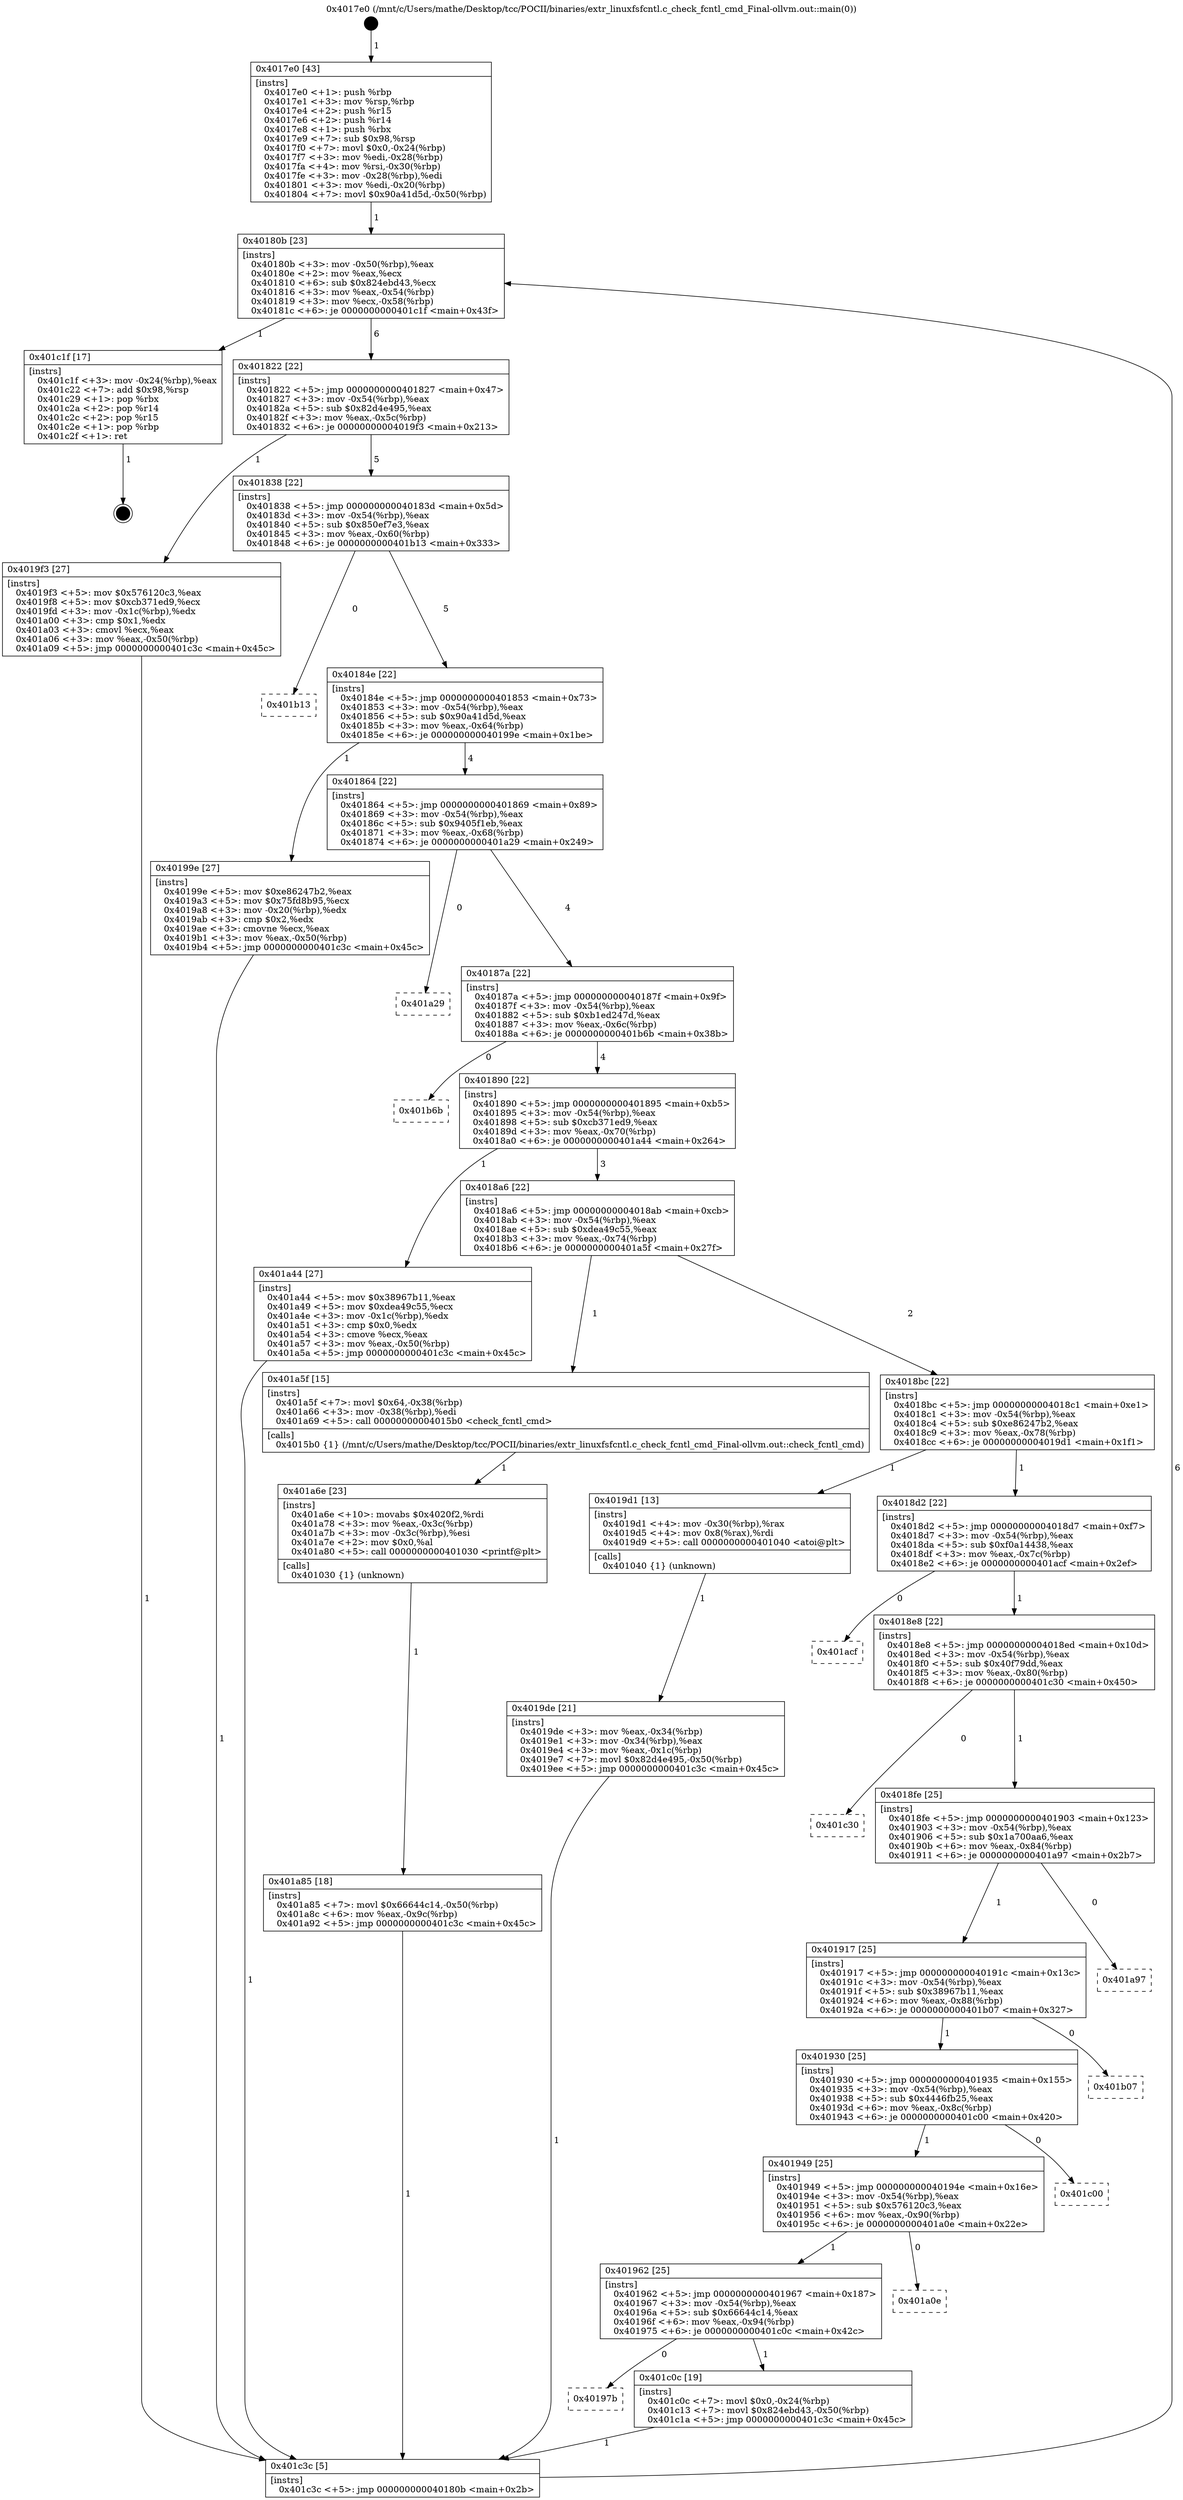 digraph "0x4017e0" {
  label = "0x4017e0 (/mnt/c/Users/mathe/Desktop/tcc/POCII/binaries/extr_linuxfsfcntl.c_check_fcntl_cmd_Final-ollvm.out::main(0))"
  labelloc = "t"
  node[shape=record]

  Entry [label="",width=0.3,height=0.3,shape=circle,fillcolor=black,style=filled]
  "0x40180b" [label="{
     0x40180b [23]\l
     | [instrs]\l
     &nbsp;&nbsp;0x40180b \<+3\>: mov -0x50(%rbp),%eax\l
     &nbsp;&nbsp;0x40180e \<+2\>: mov %eax,%ecx\l
     &nbsp;&nbsp;0x401810 \<+6\>: sub $0x824ebd43,%ecx\l
     &nbsp;&nbsp;0x401816 \<+3\>: mov %eax,-0x54(%rbp)\l
     &nbsp;&nbsp;0x401819 \<+3\>: mov %ecx,-0x58(%rbp)\l
     &nbsp;&nbsp;0x40181c \<+6\>: je 0000000000401c1f \<main+0x43f\>\l
  }"]
  "0x401c1f" [label="{
     0x401c1f [17]\l
     | [instrs]\l
     &nbsp;&nbsp;0x401c1f \<+3\>: mov -0x24(%rbp),%eax\l
     &nbsp;&nbsp;0x401c22 \<+7\>: add $0x98,%rsp\l
     &nbsp;&nbsp;0x401c29 \<+1\>: pop %rbx\l
     &nbsp;&nbsp;0x401c2a \<+2\>: pop %r14\l
     &nbsp;&nbsp;0x401c2c \<+2\>: pop %r15\l
     &nbsp;&nbsp;0x401c2e \<+1\>: pop %rbp\l
     &nbsp;&nbsp;0x401c2f \<+1\>: ret\l
  }"]
  "0x401822" [label="{
     0x401822 [22]\l
     | [instrs]\l
     &nbsp;&nbsp;0x401822 \<+5\>: jmp 0000000000401827 \<main+0x47\>\l
     &nbsp;&nbsp;0x401827 \<+3\>: mov -0x54(%rbp),%eax\l
     &nbsp;&nbsp;0x40182a \<+5\>: sub $0x82d4e495,%eax\l
     &nbsp;&nbsp;0x40182f \<+3\>: mov %eax,-0x5c(%rbp)\l
     &nbsp;&nbsp;0x401832 \<+6\>: je 00000000004019f3 \<main+0x213\>\l
  }"]
  Exit [label="",width=0.3,height=0.3,shape=circle,fillcolor=black,style=filled,peripheries=2]
  "0x4019f3" [label="{
     0x4019f3 [27]\l
     | [instrs]\l
     &nbsp;&nbsp;0x4019f3 \<+5\>: mov $0x576120c3,%eax\l
     &nbsp;&nbsp;0x4019f8 \<+5\>: mov $0xcb371ed9,%ecx\l
     &nbsp;&nbsp;0x4019fd \<+3\>: mov -0x1c(%rbp),%edx\l
     &nbsp;&nbsp;0x401a00 \<+3\>: cmp $0x1,%edx\l
     &nbsp;&nbsp;0x401a03 \<+3\>: cmovl %ecx,%eax\l
     &nbsp;&nbsp;0x401a06 \<+3\>: mov %eax,-0x50(%rbp)\l
     &nbsp;&nbsp;0x401a09 \<+5\>: jmp 0000000000401c3c \<main+0x45c\>\l
  }"]
  "0x401838" [label="{
     0x401838 [22]\l
     | [instrs]\l
     &nbsp;&nbsp;0x401838 \<+5\>: jmp 000000000040183d \<main+0x5d\>\l
     &nbsp;&nbsp;0x40183d \<+3\>: mov -0x54(%rbp),%eax\l
     &nbsp;&nbsp;0x401840 \<+5\>: sub $0x850ef7e3,%eax\l
     &nbsp;&nbsp;0x401845 \<+3\>: mov %eax,-0x60(%rbp)\l
     &nbsp;&nbsp;0x401848 \<+6\>: je 0000000000401b13 \<main+0x333\>\l
  }"]
  "0x40197b" [label="{
     0x40197b\l
  }", style=dashed]
  "0x401b13" [label="{
     0x401b13\l
  }", style=dashed]
  "0x40184e" [label="{
     0x40184e [22]\l
     | [instrs]\l
     &nbsp;&nbsp;0x40184e \<+5\>: jmp 0000000000401853 \<main+0x73\>\l
     &nbsp;&nbsp;0x401853 \<+3\>: mov -0x54(%rbp),%eax\l
     &nbsp;&nbsp;0x401856 \<+5\>: sub $0x90a41d5d,%eax\l
     &nbsp;&nbsp;0x40185b \<+3\>: mov %eax,-0x64(%rbp)\l
     &nbsp;&nbsp;0x40185e \<+6\>: je 000000000040199e \<main+0x1be\>\l
  }"]
  "0x401c0c" [label="{
     0x401c0c [19]\l
     | [instrs]\l
     &nbsp;&nbsp;0x401c0c \<+7\>: movl $0x0,-0x24(%rbp)\l
     &nbsp;&nbsp;0x401c13 \<+7\>: movl $0x824ebd43,-0x50(%rbp)\l
     &nbsp;&nbsp;0x401c1a \<+5\>: jmp 0000000000401c3c \<main+0x45c\>\l
  }"]
  "0x40199e" [label="{
     0x40199e [27]\l
     | [instrs]\l
     &nbsp;&nbsp;0x40199e \<+5\>: mov $0xe86247b2,%eax\l
     &nbsp;&nbsp;0x4019a3 \<+5\>: mov $0x75fd8b95,%ecx\l
     &nbsp;&nbsp;0x4019a8 \<+3\>: mov -0x20(%rbp),%edx\l
     &nbsp;&nbsp;0x4019ab \<+3\>: cmp $0x2,%edx\l
     &nbsp;&nbsp;0x4019ae \<+3\>: cmovne %ecx,%eax\l
     &nbsp;&nbsp;0x4019b1 \<+3\>: mov %eax,-0x50(%rbp)\l
     &nbsp;&nbsp;0x4019b4 \<+5\>: jmp 0000000000401c3c \<main+0x45c\>\l
  }"]
  "0x401864" [label="{
     0x401864 [22]\l
     | [instrs]\l
     &nbsp;&nbsp;0x401864 \<+5\>: jmp 0000000000401869 \<main+0x89\>\l
     &nbsp;&nbsp;0x401869 \<+3\>: mov -0x54(%rbp),%eax\l
     &nbsp;&nbsp;0x40186c \<+5\>: sub $0x9405f1eb,%eax\l
     &nbsp;&nbsp;0x401871 \<+3\>: mov %eax,-0x68(%rbp)\l
     &nbsp;&nbsp;0x401874 \<+6\>: je 0000000000401a29 \<main+0x249\>\l
  }"]
  "0x401c3c" [label="{
     0x401c3c [5]\l
     | [instrs]\l
     &nbsp;&nbsp;0x401c3c \<+5\>: jmp 000000000040180b \<main+0x2b\>\l
  }"]
  "0x4017e0" [label="{
     0x4017e0 [43]\l
     | [instrs]\l
     &nbsp;&nbsp;0x4017e0 \<+1\>: push %rbp\l
     &nbsp;&nbsp;0x4017e1 \<+3\>: mov %rsp,%rbp\l
     &nbsp;&nbsp;0x4017e4 \<+2\>: push %r15\l
     &nbsp;&nbsp;0x4017e6 \<+2\>: push %r14\l
     &nbsp;&nbsp;0x4017e8 \<+1\>: push %rbx\l
     &nbsp;&nbsp;0x4017e9 \<+7\>: sub $0x98,%rsp\l
     &nbsp;&nbsp;0x4017f0 \<+7\>: movl $0x0,-0x24(%rbp)\l
     &nbsp;&nbsp;0x4017f7 \<+3\>: mov %edi,-0x28(%rbp)\l
     &nbsp;&nbsp;0x4017fa \<+4\>: mov %rsi,-0x30(%rbp)\l
     &nbsp;&nbsp;0x4017fe \<+3\>: mov -0x28(%rbp),%edi\l
     &nbsp;&nbsp;0x401801 \<+3\>: mov %edi,-0x20(%rbp)\l
     &nbsp;&nbsp;0x401804 \<+7\>: movl $0x90a41d5d,-0x50(%rbp)\l
  }"]
  "0x401962" [label="{
     0x401962 [25]\l
     | [instrs]\l
     &nbsp;&nbsp;0x401962 \<+5\>: jmp 0000000000401967 \<main+0x187\>\l
     &nbsp;&nbsp;0x401967 \<+3\>: mov -0x54(%rbp),%eax\l
     &nbsp;&nbsp;0x40196a \<+5\>: sub $0x66644c14,%eax\l
     &nbsp;&nbsp;0x40196f \<+6\>: mov %eax,-0x94(%rbp)\l
     &nbsp;&nbsp;0x401975 \<+6\>: je 0000000000401c0c \<main+0x42c\>\l
  }"]
  "0x401a29" [label="{
     0x401a29\l
  }", style=dashed]
  "0x40187a" [label="{
     0x40187a [22]\l
     | [instrs]\l
     &nbsp;&nbsp;0x40187a \<+5\>: jmp 000000000040187f \<main+0x9f\>\l
     &nbsp;&nbsp;0x40187f \<+3\>: mov -0x54(%rbp),%eax\l
     &nbsp;&nbsp;0x401882 \<+5\>: sub $0xb1ed247d,%eax\l
     &nbsp;&nbsp;0x401887 \<+3\>: mov %eax,-0x6c(%rbp)\l
     &nbsp;&nbsp;0x40188a \<+6\>: je 0000000000401b6b \<main+0x38b\>\l
  }"]
  "0x401a0e" [label="{
     0x401a0e\l
  }", style=dashed]
  "0x401b6b" [label="{
     0x401b6b\l
  }", style=dashed]
  "0x401890" [label="{
     0x401890 [22]\l
     | [instrs]\l
     &nbsp;&nbsp;0x401890 \<+5\>: jmp 0000000000401895 \<main+0xb5\>\l
     &nbsp;&nbsp;0x401895 \<+3\>: mov -0x54(%rbp),%eax\l
     &nbsp;&nbsp;0x401898 \<+5\>: sub $0xcb371ed9,%eax\l
     &nbsp;&nbsp;0x40189d \<+3\>: mov %eax,-0x70(%rbp)\l
     &nbsp;&nbsp;0x4018a0 \<+6\>: je 0000000000401a44 \<main+0x264\>\l
  }"]
  "0x401949" [label="{
     0x401949 [25]\l
     | [instrs]\l
     &nbsp;&nbsp;0x401949 \<+5\>: jmp 000000000040194e \<main+0x16e\>\l
     &nbsp;&nbsp;0x40194e \<+3\>: mov -0x54(%rbp),%eax\l
     &nbsp;&nbsp;0x401951 \<+5\>: sub $0x576120c3,%eax\l
     &nbsp;&nbsp;0x401956 \<+6\>: mov %eax,-0x90(%rbp)\l
     &nbsp;&nbsp;0x40195c \<+6\>: je 0000000000401a0e \<main+0x22e\>\l
  }"]
  "0x401a44" [label="{
     0x401a44 [27]\l
     | [instrs]\l
     &nbsp;&nbsp;0x401a44 \<+5\>: mov $0x38967b11,%eax\l
     &nbsp;&nbsp;0x401a49 \<+5\>: mov $0xdea49c55,%ecx\l
     &nbsp;&nbsp;0x401a4e \<+3\>: mov -0x1c(%rbp),%edx\l
     &nbsp;&nbsp;0x401a51 \<+3\>: cmp $0x0,%edx\l
     &nbsp;&nbsp;0x401a54 \<+3\>: cmove %ecx,%eax\l
     &nbsp;&nbsp;0x401a57 \<+3\>: mov %eax,-0x50(%rbp)\l
     &nbsp;&nbsp;0x401a5a \<+5\>: jmp 0000000000401c3c \<main+0x45c\>\l
  }"]
  "0x4018a6" [label="{
     0x4018a6 [22]\l
     | [instrs]\l
     &nbsp;&nbsp;0x4018a6 \<+5\>: jmp 00000000004018ab \<main+0xcb\>\l
     &nbsp;&nbsp;0x4018ab \<+3\>: mov -0x54(%rbp),%eax\l
     &nbsp;&nbsp;0x4018ae \<+5\>: sub $0xdea49c55,%eax\l
     &nbsp;&nbsp;0x4018b3 \<+3\>: mov %eax,-0x74(%rbp)\l
     &nbsp;&nbsp;0x4018b6 \<+6\>: je 0000000000401a5f \<main+0x27f\>\l
  }"]
  "0x401c00" [label="{
     0x401c00\l
  }", style=dashed]
  "0x401a5f" [label="{
     0x401a5f [15]\l
     | [instrs]\l
     &nbsp;&nbsp;0x401a5f \<+7\>: movl $0x64,-0x38(%rbp)\l
     &nbsp;&nbsp;0x401a66 \<+3\>: mov -0x38(%rbp),%edi\l
     &nbsp;&nbsp;0x401a69 \<+5\>: call 00000000004015b0 \<check_fcntl_cmd\>\l
     | [calls]\l
     &nbsp;&nbsp;0x4015b0 \{1\} (/mnt/c/Users/mathe/Desktop/tcc/POCII/binaries/extr_linuxfsfcntl.c_check_fcntl_cmd_Final-ollvm.out::check_fcntl_cmd)\l
  }"]
  "0x4018bc" [label="{
     0x4018bc [22]\l
     | [instrs]\l
     &nbsp;&nbsp;0x4018bc \<+5\>: jmp 00000000004018c1 \<main+0xe1\>\l
     &nbsp;&nbsp;0x4018c1 \<+3\>: mov -0x54(%rbp),%eax\l
     &nbsp;&nbsp;0x4018c4 \<+5\>: sub $0xe86247b2,%eax\l
     &nbsp;&nbsp;0x4018c9 \<+3\>: mov %eax,-0x78(%rbp)\l
     &nbsp;&nbsp;0x4018cc \<+6\>: je 00000000004019d1 \<main+0x1f1\>\l
  }"]
  "0x401930" [label="{
     0x401930 [25]\l
     | [instrs]\l
     &nbsp;&nbsp;0x401930 \<+5\>: jmp 0000000000401935 \<main+0x155\>\l
     &nbsp;&nbsp;0x401935 \<+3\>: mov -0x54(%rbp),%eax\l
     &nbsp;&nbsp;0x401938 \<+5\>: sub $0x4446fb25,%eax\l
     &nbsp;&nbsp;0x40193d \<+6\>: mov %eax,-0x8c(%rbp)\l
     &nbsp;&nbsp;0x401943 \<+6\>: je 0000000000401c00 \<main+0x420\>\l
  }"]
  "0x4019d1" [label="{
     0x4019d1 [13]\l
     | [instrs]\l
     &nbsp;&nbsp;0x4019d1 \<+4\>: mov -0x30(%rbp),%rax\l
     &nbsp;&nbsp;0x4019d5 \<+4\>: mov 0x8(%rax),%rdi\l
     &nbsp;&nbsp;0x4019d9 \<+5\>: call 0000000000401040 \<atoi@plt\>\l
     | [calls]\l
     &nbsp;&nbsp;0x401040 \{1\} (unknown)\l
  }"]
  "0x4018d2" [label="{
     0x4018d2 [22]\l
     | [instrs]\l
     &nbsp;&nbsp;0x4018d2 \<+5\>: jmp 00000000004018d7 \<main+0xf7\>\l
     &nbsp;&nbsp;0x4018d7 \<+3\>: mov -0x54(%rbp),%eax\l
     &nbsp;&nbsp;0x4018da \<+5\>: sub $0xf0a14438,%eax\l
     &nbsp;&nbsp;0x4018df \<+3\>: mov %eax,-0x7c(%rbp)\l
     &nbsp;&nbsp;0x4018e2 \<+6\>: je 0000000000401acf \<main+0x2ef\>\l
  }"]
  "0x4019de" [label="{
     0x4019de [21]\l
     | [instrs]\l
     &nbsp;&nbsp;0x4019de \<+3\>: mov %eax,-0x34(%rbp)\l
     &nbsp;&nbsp;0x4019e1 \<+3\>: mov -0x34(%rbp),%eax\l
     &nbsp;&nbsp;0x4019e4 \<+3\>: mov %eax,-0x1c(%rbp)\l
     &nbsp;&nbsp;0x4019e7 \<+7\>: movl $0x82d4e495,-0x50(%rbp)\l
     &nbsp;&nbsp;0x4019ee \<+5\>: jmp 0000000000401c3c \<main+0x45c\>\l
  }"]
  "0x401a6e" [label="{
     0x401a6e [23]\l
     | [instrs]\l
     &nbsp;&nbsp;0x401a6e \<+10\>: movabs $0x4020f2,%rdi\l
     &nbsp;&nbsp;0x401a78 \<+3\>: mov %eax,-0x3c(%rbp)\l
     &nbsp;&nbsp;0x401a7b \<+3\>: mov -0x3c(%rbp),%esi\l
     &nbsp;&nbsp;0x401a7e \<+2\>: mov $0x0,%al\l
     &nbsp;&nbsp;0x401a80 \<+5\>: call 0000000000401030 \<printf@plt\>\l
     | [calls]\l
     &nbsp;&nbsp;0x401030 \{1\} (unknown)\l
  }"]
  "0x401a85" [label="{
     0x401a85 [18]\l
     | [instrs]\l
     &nbsp;&nbsp;0x401a85 \<+7\>: movl $0x66644c14,-0x50(%rbp)\l
     &nbsp;&nbsp;0x401a8c \<+6\>: mov %eax,-0x9c(%rbp)\l
     &nbsp;&nbsp;0x401a92 \<+5\>: jmp 0000000000401c3c \<main+0x45c\>\l
  }"]
  "0x401b07" [label="{
     0x401b07\l
  }", style=dashed]
  "0x401acf" [label="{
     0x401acf\l
  }", style=dashed]
  "0x4018e8" [label="{
     0x4018e8 [22]\l
     | [instrs]\l
     &nbsp;&nbsp;0x4018e8 \<+5\>: jmp 00000000004018ed \<main+0x10d\>\l
     &nbsp;&nbsp;0x4018ed \<+3\>: mov -0x54(%rbp),%eax\l
     &nbsp;&nbsp;0x4018f0 \<+5\>: sub $0x40f79dd,%eax\l
     &nbsp;&nbsp;0x4018f5 \<+3\>: mov %eax,-0x80(%rbp)\l
     &nbsp;&nbsp;0x4018f8 \<+6\>: je 0000000000401c30 \<main+0x450\>\l
  }"]
  "0x401917" [label="{
     0x401917 [25]\l
     | [instrs]\l
     &nbsp;&nbsp;0x401917 \<+5\>: jmp 000000000040191c \<main+0x13c\>\l
     &nbsp;&nbsp;0x40191c \<+3\>: mov -0x54(%rbp),%eax\l
     &nbsp;&nbsp;0x40191f \<+5\>: sub $0x38967b11,%eax\l
     &nbsp;&nbsp;0x401924 \<+6\>: mov %eax,-0x88(%rbp)\l
     &nbsp;&nbsp;0x40192a \<+6\>: je 0000000000401b07 \<main+0x327\>\l
  }"]
  "0x401c30" [label="{
     0x401c30\l
  }", style=dashed]
  "0x4018fe" [label="{
     0x4018fe [25]\l
     | [instrs]\l
     &nbsp;&nbsp;0x4018fe \<+5\>: jmp 0000000000401903 \<main+0x123\>\l
     &nbsp;&nbsp;0x401903 \<+3\>: mov -0x54(%rbp),%eax\l
     &nbsp;&nbsp;0x401906 \<+5\>: sub $0x1a700aa6,%eax\l
     &nbsp;&nbsp;0x40190b \<+6\>: mov %eax,-0x84(%rbp)\l
     &nbsp;&nbsp;0x401911 \<+6\>: je 0000000000401a97 \<main+0x2b7\>\l
  }"]
  "0x401a97" [label="{
     0x401a97\l
  }", style=dashed]
  Entry -> "0x4017e0" [label=" 1"]
  "0x40180b" -> "0x401c1f" [label=" 1"]
  "0x40180b" -> "0x401822" [label=" 6"]
  "0x401c1f" -> Exit [label=" 1"]
  "0x401822" -> "0x4019f3" [label=" 1"]
  "0x401822" -> "0x401838" [label=" 5"]
  "0x401c0c" -> "0x401c3c" [label=" 1"]
  "0x401838" -> "0x401b13" [label=" 0"]
  "0x401838" -> "0x40184e" [label=" 5"]
  "0x401962" -> "0x40197b" [label=" 0"]
  "0x40184e" -> "0x40199e" [label=" 1"]
  "0x40184e" -> "0x401864" [label=" 4"]
  "0x40199e" -> "0x401c3c" [label=" 1"]
  "0x4017e0" -> "0x40180b" [label=" 1"]
  "0x401c3c" -> "0x40180b" [label=" 6"]
  "0x401962" -> "0x401c0c" [label=" 1"]
  "0x401864" -> "0x401a29" [label=" 0"]
  "0x401864" -> "0x40187a" [label=" 4"]
  "0x401949" -> "0x401962" [label=" 1"]
  "0x40187a" -> "0x401b6b" [label=" 0"]
  "0x40187a" -> "0x401890" [label=" 4"]
  "0x401949" -> "0x401a0e" [label=" 0"]
  "0x401890" -> "0x401a44" [label=" 1"]
  "0x401890" -> "0x4018a6" [label=" 3"]
  "0x401930" -> "0x401949" [label=" 1"]
  "0x4018a6" -> "0x401a5f" [label=" 1"]
  "0x4018a6" -> "0x4018bc" [label=" 2"]
  "0x401930" -> "0x401c00" [label=" 0"]
  "0x4018bc" -> "0x4019d1" [label=" 1"]
  "0x4018bc" -> "0x4018d2" [label=" 1"]
  "0x4019d1" -> "0x4019de" [label=" 1"]
  "0x4019de" -> "0x401c3c" [label=" 1"]
  "0x4019f3" -> "0x401c3c" [label=" 1"]
  "0x401a44" -> "0x401c3c" [label=" 1"]
  "0x401a5f" -> "0x401a6e" [label=" 1"]
  "0x401a6e" -> "0x401a85" [label=" 1"]
  "0x401a85" -> "0x401c3c" [label=" 1"]
  "0x401917" -> "0x401930" [label=" 1"]
  "0x4018d2" -> "0x401acf" [label=" 0"]
  "0x4018d2" -> "0x4018e8" [label=" 1"]
  "0x401917" -> "0x401b07" [label=" 0"]
  "0x4018e8" -> "0x401c30" [label=" 0"]
  "0x4018e8" -> "0x4018fe" [label=" 1"]
  "0x4018fe" -> "0x401917" [label=" 1"]
  "0x4018fe" -> "0x401a97" [label=" 0"]
}
